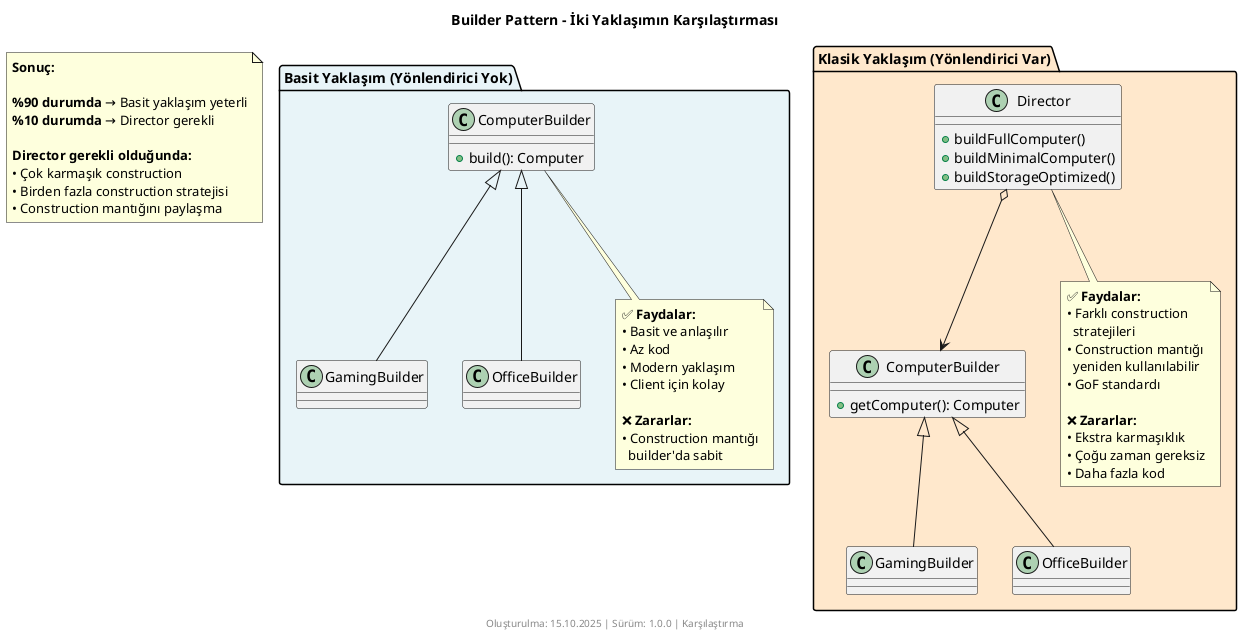 @startuml builder-comparison
/'
 * @file builder-comparison.puml
 * @brief Builder Pattern yaklaşımlarının karşılaştırması
 * @author AI Assistant
 * @date 15.10.2025
 * @version 1.0.0
 '/

title Builder Pattern - İki Yaklaşımın Karşılaştırması

skinparam backgroundColor #FFFFFF
skinparam shadowing false

package "Basit Yaklaşım (Yönlendirici Yok)" #E8F4F8 {
    class "ComputerBuilder" as CB1 {
        +build(): Computer
    }
    
    class "GamingBuilder" as GB1 {
    }
    
    class "OfficeBuilder" as OB1 {
    }
    
    CB1 <|-- GB1
    CB1 <|-- OB1
    
    note bottom of CB1
      ✅ **Faydalar:**
      • Basit ve anlaşılır
      • Az kod
      • Modern yaklaşım
      • Client için kolay
      
      ❌ **Zararlar:**
      • Construction mantığı
        builder'da sabit
    end note
}

package "Klasik Yaklaşım (Yönlendirici Var)" #FFE8CC {
    class "ComputerBuilder" as CB2 {
        +getComputer(): Computer
    }
    
    class "GamingBuilder" as GB2 {
    }
    
    class "OfficeBuilder" as OB2 {
    }
    
    class "Director" as DIR {
        +buildFullComputer()
        +buildMinimalComputer()
        +buildStorageOptimized()
    }
    
    CB2 <|-- GB2
    CB2 <|-- OB2
    DIR o--> CB2
    
    note bottom of DIR
      ✅ **Faydalar:**
      • Farklı construction
        stratejileri
      • Construction mantığı
        yeniden kullanılabilir
      • GoF standardı

      ❌ **Zararlar:**
      • Ekstra karmaşıklık
      • Çoğu zaman gereksiz
      • Daha fazla kod
    end note
}

note "**Sonuç:**\n\n**%90 durumda** → Basit yaklaşım yeterli\n**%10 durumda** → Director gerekli\n\n**Director gerekli olduğunda:**\n• Çok karmaşık construction\n• Birden fazla construction stratejisi\n• Construction mantığını paylaşma" as CONCLUSION

footer Oluşturulma: 15.10.2025 | Sürüm: 1.0.0 | Karşılaştırma

@enduml

